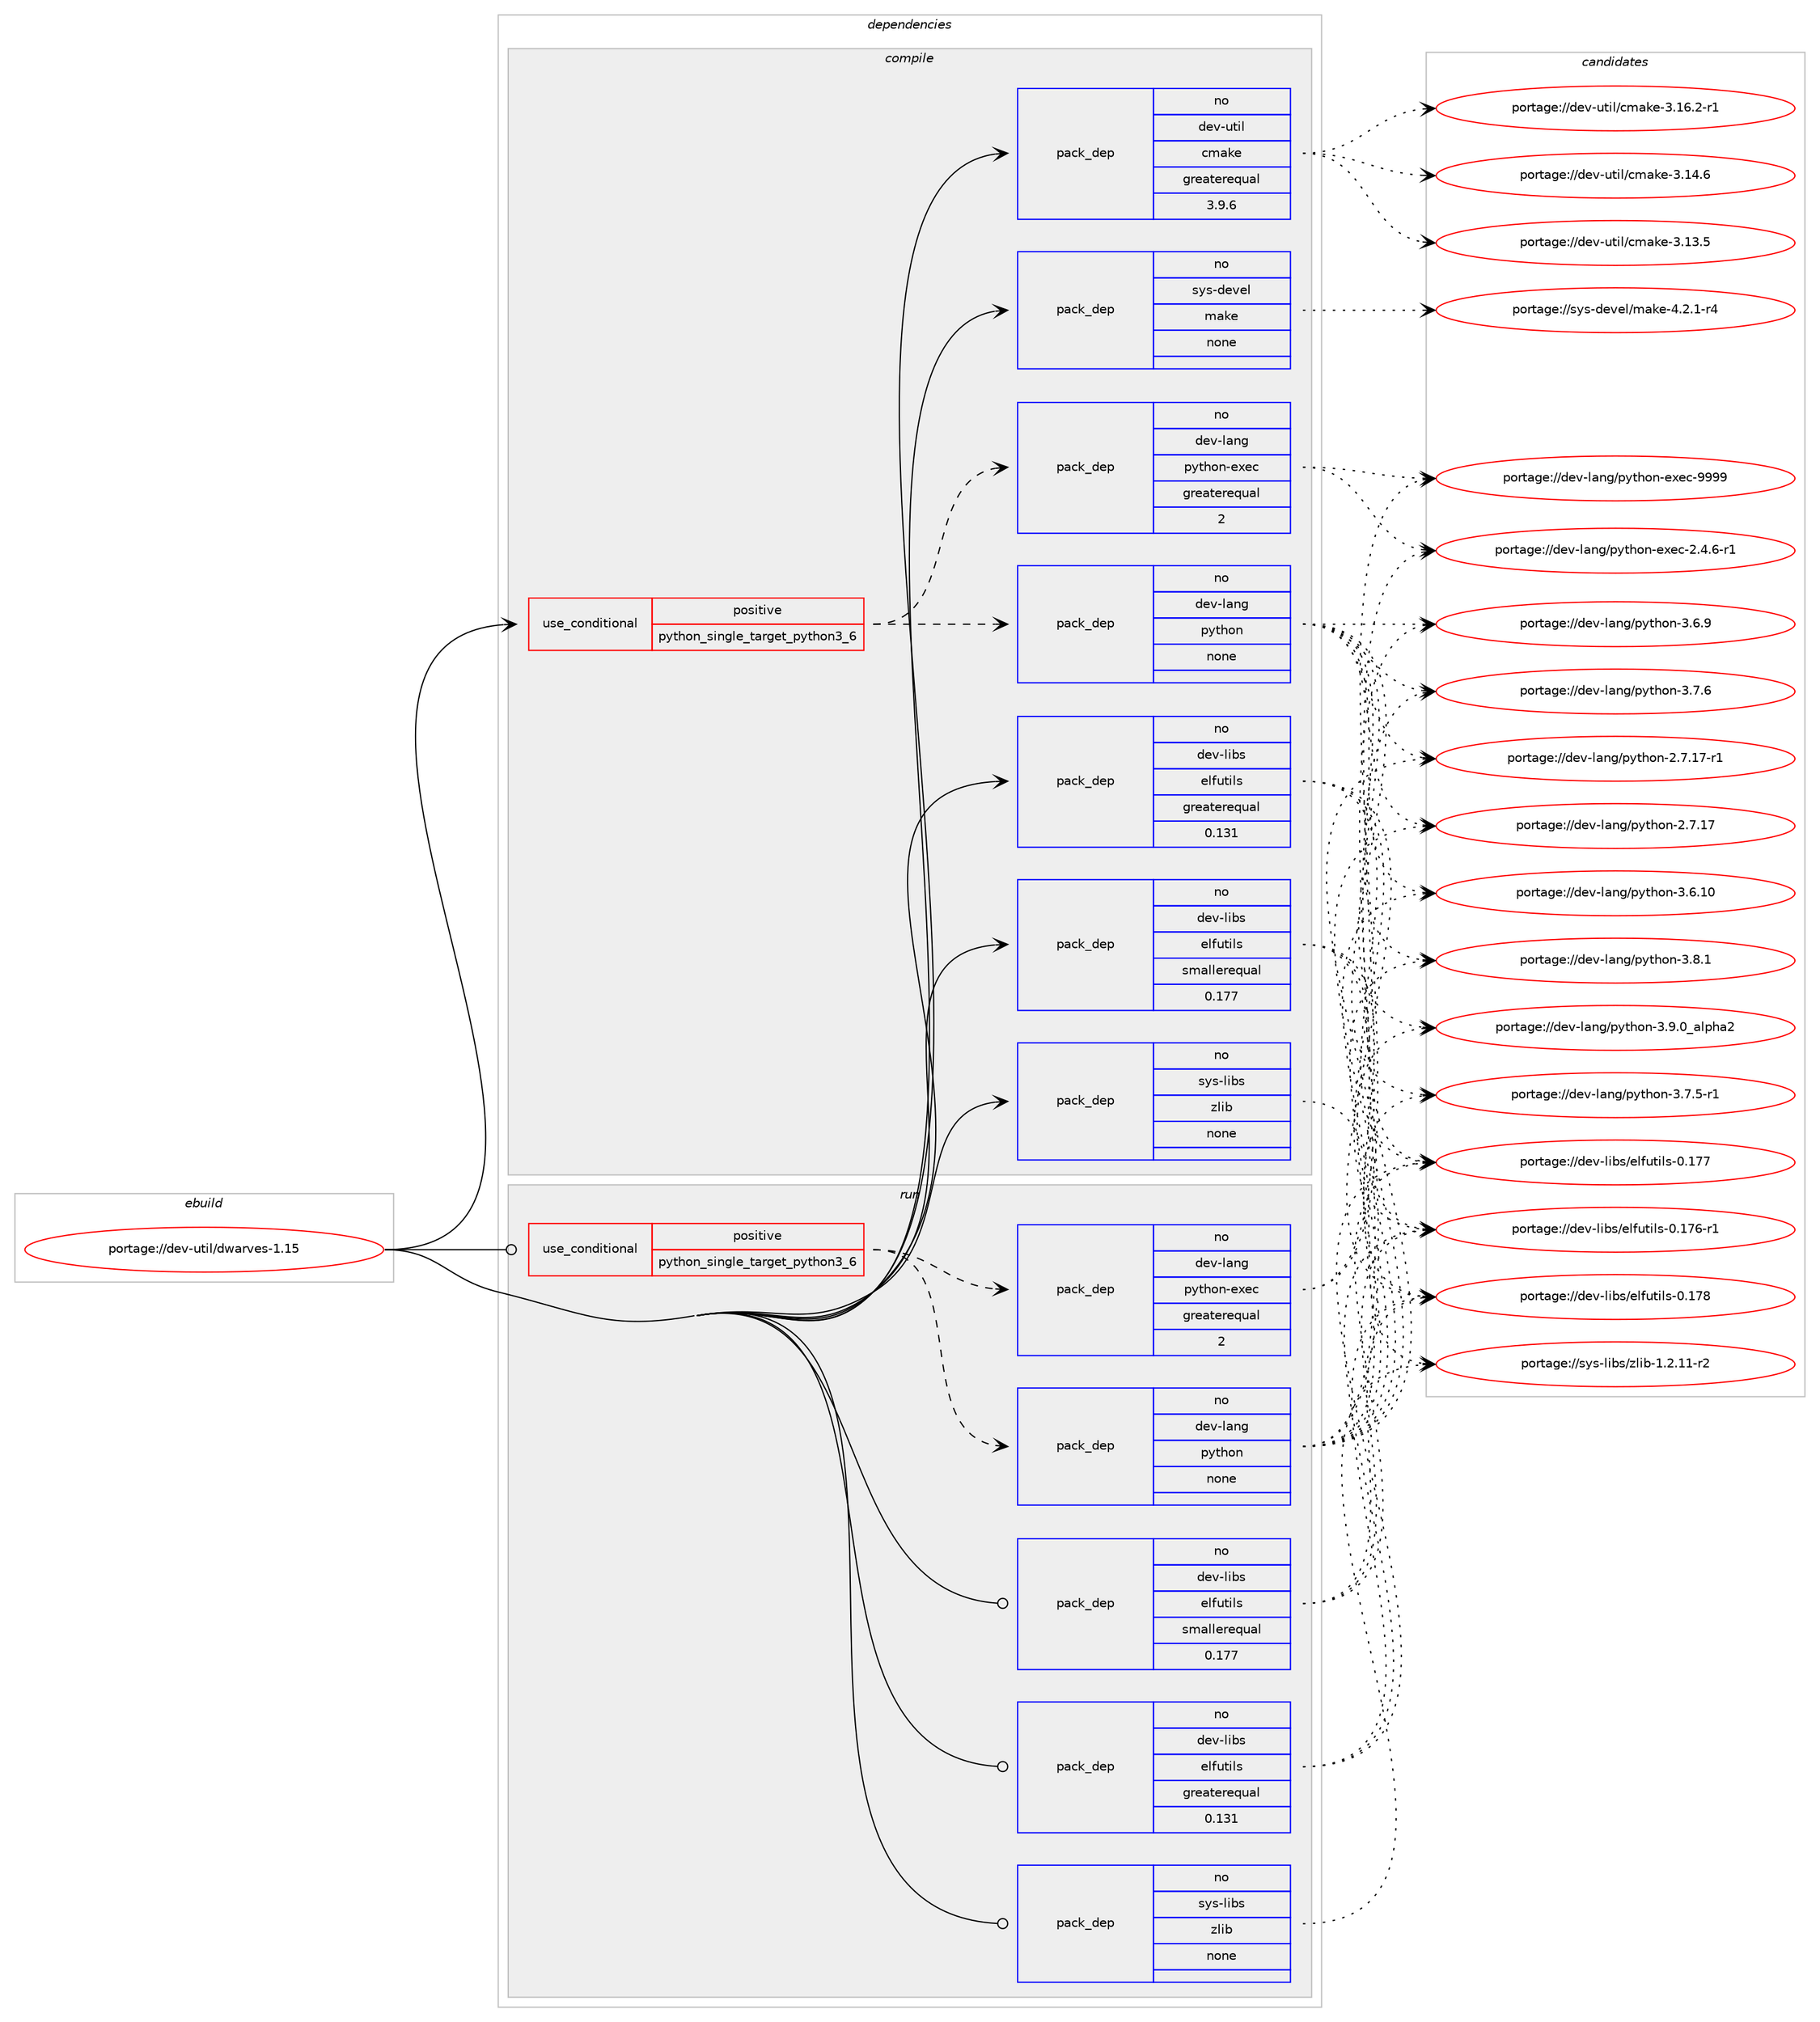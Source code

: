 digraph prolog {

# *************
# Graph options
# *************

newrank=true;
concentrate=true;
compound=true;
graph [rankdir=LR,fontname=Helvetica,fontsize=10,ranksep=1.5];#, ranksep=2.5, nodesep=0.2];
edge  [arrowhead=vee];
node  [fontname=Helvetica,fontsize=10];

# **********
# The ebuild
# **********

subgraph cluster_leftcol {
color=gray;
rank=same;
label=<<i>ebuild</i>>;
id [label="portage://dev-util/dwarves-1.15", color=red, width=4, href="../dev-util/dwarves-1.15.svg"];
}

# ****************
# The dependencies
# ****************

subgraph cluster_midcol {
color=gray;
label=<<i>dependencies</i>>;
subgraph cluster_compile {
fillcolor="#eeeeee";
style=filled;
label=<<i>compile</i>>;
subgraph cond62747 {
dependency302683 [label=<<TABLE BORDER="0" CELLBORDER="1" CELLSPACING="0" CELLPADDING="4"><TR><TD ROWSPAN="3" CELLPADDING="10">use_conditional</TD></TR><TR><TD>positive</TD></TR><TR><TD>python_single_target_python3_6</TD></TR></TABLE>>, shape=none, color=red];
subgraph pack235281 {
dependency302684 [label=<<TABLE BORDER="0" CELLBORDER="1" CELLSPACING="0" CELLPADDING="4" WIDTH="220"><TR><TD ROWSPAN="6" CELLPADDING="30">pack_dep</TD></TR><TR><TD WIDTH="110">no</TD></TR><TR><TD>dev-lang</TD></TR><TR><TD>python</TD></TR><TR><TD>none</TD></TR><TR><TD></TD></TR></TABLE>>, shape=none, color=blue];
}
dependency302683:e -> dependency302684:w [weight=20,style="dashed",arrowhead="vee"];
subgraph pack235282 {
dependency302685 [label=<<TABLE BORDER="0" CELLBORDER="1" CELLSPACING="0" CELLPADDING="4" WIDTH="220"><TR><TD ROWSPAN="6" CELLPADDING="30">pack_dep</TD></TR><TR><TD WIDTH="110">no</TD></TR><TR><TD>dev-lang</TD></TR><TR><TD>python-exec</TD></TR><TR><TD>greaterequal</TD></TR><TR><TD>2</TD></TR></TABLE>>, shape=none, color=blue];
}
dependency302683:e -> dependency302685:w [weight=20,style="dashed",arrowhead="vee"];
}
id:e -> dependency302683:w [weight=20,style="solid",arrowhead="vee"];
subgraph pack235283 {
dependency302686 [label=<<TABLE BORDER="0" CELLBORDER="1" CELLSPACING="0" CELLPADDING="4" WIDTH="220"><TR><TD ROWSPAN="6" CELLPADDING="30">pack_dep</TD></TR><TR><TD WIDTH="110">no</TD></TR><TR><TD>dev-libs</TD></TR><TR><TD>elfutils</TD></TR><TR><TD>greaterequal</TD></TR><TR><TD>0.131</TD></TR></TABLE>>, shape=none, color=blue];
}
id:e -> dependency302686:w [weight=20,style="solid",arrowhead="vee"];
subgraph pack235284 {
dependency302687 [label=<<TABLE BORDER="0" CELLBORDER="1" CELLSPACING="0" CELLPADDING="4" WIDTH="220"><TR><TD ROWSPAN="6" CELLPADDING="30">pack_dep</TD></TR><TR><TD WIDTH="110">no</TD></TR><TR><TD>dev-libs</TD></TR><TR><TD>elfutils</TD></TR><TR><TD>smallerequal</TD></TR><TR><TD>0.177</TD></TR></TABLE>>, shape=none, color=blue];
}
id:e -> dependency302687:w [weight=20,style="solid",arrowhead="vee"];
subgraph pack235285 {
dependency302688 [label=<<TABLE BORDER="0" CELLBORDER="1" CELLSPACING="0" CELLPADDING="4" WIDTH="220"><TR><TD ROWSPAN="6" CELLPADDING="30">pack_dep</TD></TR><TR><TD WIDTH="110">no</TD></TR><TR><TD>dev-util</TD></TR><TR><TD>cmake</TD></TR><TR><TD>greaterequal</TD></TR><TR><TD>3.9.6</TD></TR></TABLE>>, shape=none, color=blue];
}
id:e -> dependency302688:w [weight=20,style="solid",arrowhead="vee"];
subgraph pack235286 {
dependency302689 [label=<<TABLE BORDER="0" CELLBORDER="1" CELLSPACING="0" CELLPADDING="4" WIDTH="220"><TR><TD ROWSPAN="6" CELLPADDING="30">pack_dep</TD></TR><TR><TD WIDTH="110">no</TD></TR><TR><TD>sys-devel</TD></TR><TR><TD>make</TD></TR><TR><TD>none</TD></TR><TR><TD></TD></TR></TABLE>>, shape=none, color=blue];
}
id:e -> dependency302689:w [weight=20,style="solid",arrowhead="vee"];
subgraph pack235287 {
dependency302690 [label=<<TABLE BORDER="0" CELLBORDER="1" CELLSPACING="0" CELLPADDING="4" WIDTH="220"><TR><TD ROWSPAN="6" CELLPADDING="30">pack_dep</TD></TR><TR><TD WIDTH="110">no</TD></TR><TR><TD>sys-libs</TD></TR><TR><TD>zlib</TD></TR><TR><TD>none</TD></TR><TR><TD></TD></TR></TABLE>>, shape=none, color=blue];
}
id:e -> dependency302690:w [weight=20,style="solid",arrowhead="vee"];
}
subgraph cluster_compileandrun {
fillcolor="#eeeeee";
style=filled;
label=<<i>compile and run</i>>;
}
subgraph cluster_run {
fillcolor="#eeeeee";
style=filled;
label=<<i>run</i>>;
subgraph cond62748 {
dependency302691 [label=<<TABLE BORDER="0" CELLBORDER="1" CELLSPACING="0" CELLPADDING="4"><TR><TD ROWSPAN="3" CELLPADDING="10">use_conditional</TD></TR><TR><TD>positive</TD></TR><TR><TD>python_single_target_python3_6</TD></TR></TABLE>>, shape=none, color=red];
subgraph pack235288 {
dependency302692 [label=<<TABLE BORDER="0" CELLBORDER="1" CELLSPACING="0" CELLPADDING="4" WIDTH="220"><TR><TD ROWSPAN="6" CELLPADDING="30">pack_dep</TD></TR><TR><TD WIDTH="110">no</TD></TR><TR><TD>dev-lang</TD></TR><TR><TD>python</TD></TR><TR><TD>none</TD></TR><TR><TD></TD></TR></TABLE>>, shape=none, color=blue];
}
dependency302691:e -> dependency302692:w [weight=20,style="dashed",arrowhead="vee"];
subgraph pack235289 {
dependency302693 [label=<<TABLE BORDER="0" CELLBORDER="1" CELLSPACING="0" CELLPADDING="4" WIDTH="220"><TR><TD ROWSPAN="6" CELLPADDING="30">pack_dep</TD></TR><TR><TD WIDTH="110">no</TD></TR><TR><TD>dev-lang</TD></TR><TR><TD>python-exec</TD></TR><TR><TD>greaterequal</TD></TR><TR><TD>2</TD></TR></TABLE>>, shape=none, color=blue];
}
dependency302691:e -> dependency302693:w [weight=20,style="dashed",arrowhead="vee"];
}
id:e -> dependency302691:w [weight=20,style="solid",arrowhead="odot"];
subgraph pack235290 {
dependency302694 [label=<<TABLE BORDER="0" CELLBORDER="1" CELLSPACING="0" CELLPADDING="4" WIDTH="220"><TR><TD ROWSPAN="6" CELLPADDING="30">pack_dep</TD></TR><TR><TD WIDTH="110">no</TD></TR><TR><TD>dev-libs</TD></TR><TR><TD>elfutils</TD></TR><TR><TD>greaterequal</TD></TR><TR><TD>0.131</TD></TR></TABLE>>, shape=none, color=blue];
}
id:e -> dependency302694:w [weight=20,style="solid",arrowhead="odot"];
subgraph pack235291 {
dependency302695 [label=<<TABLE BORDER="0" CELLBORDER="1" CELLSPACING="0" CELLPADDING="4" WIDTH="220"><TR><TD ROWSPAN="6" CELLPADDING="30">pack_dep</TD></TR><TR><TD WIDTH="110">no</TD></TR><TR><TD>dev-libs</TD></TR><TR><TD>elfutils</TD></TR><TR><TD>smallerequal</TD></TR><TR><TD>0.177</TD></TR></TABLE>>, shape=none, color=blue];
}
id:e -> dependency302695:w [weight=20,style="solid",arrowhead="odot"];
subgraph pack235292 {
dependency302696 [label=<<TABLE BORDER="0" CELLBORDER="1" CELLSPACING="0" CELLPADDING="4" WIDTH="220"><TR><TD ROWSPAN="6" CELLPADDING="30">pack_dep</TD></TR><TR><TD WIDTH="110">no</TD></TR><TR><TD>sys-libs</TD></TR><TR><TD>zlib</TD></TR><TR><TD>none</TD></TR><TR><TD></TD></TR></TABLE>>, shape=none, color=blue];
}
id:e -> dependency302696:w [weight=20,style="solid",arrowhead="odot"];
}
}

# **************
# The candidates
# **************

subgraph cluster_choices {
rank=same;
color=gray;
label=<<i>candidates</i>>;

subgraph choice235281 {
color=black;
nodesep=1;
choice10010111845108971101034711212111610411111045514657464895971081121049750 [label="portage://dev-lang/python-3.9.0_alpha2", color=red, width=4,href="../dev-lang/python-3.9.0_alpha2.svg"];
choice100101118451089711010347112121116104111110455146564649 [label="portage://dev-lang/python-3.8.1", color=red, width=4,href="../dev-lang/python-3.8.1.svg"];
choice100101118451089711010347112121116104111110455146554654 [label="portage://dev-lang/python-3.7.6", color=red, width=4,href="../dev-lang/python-3.7.6.svg"];
choice1001011184510897110103471121211161041111104551465546534511449 [label="portage://dev-lang/python-3.7.5-r1", color=red, width=4,href="../dev-lang/python-3.7.5-r1.svg"];
choice100101118451089711010347112121116104111110455146544657 [label="portage://dev-lang/python-3.6.9", color=red, width=4,href="../dev-lang/python-3.6.9.svg"];
choice10010111845108971101034711212111610411111045514654464948 [label="portage://dev-lang/python-3.6.10", color=red, width=4,href="../dev-lang/python-3.6.10.svg"];
choice100101118451089711010347112121116104111110455046554649554511449 [label="portage://dev-lang/python-2.7.17-r1", color=red, width=4,href="../dev-lang/python-2.7.17-r1.svg"];
choice10010111845108971101034711212111610411111045504655464955 [label="portage://dev-lang/python-2.7.17", color=red, width=4,href="../dev-lang/python-2.7.17.svg"];
dependency302684:e -> choice10010111845108971101034711212111610411111045514657464895971081121049750:w [style=dotted,weight="100"];
dependency302684:e -> choice100101118451089711010347112121116104111110455146564649:w [style=dotted,weight="100"];
dependency302684:e -> choice100101118451089711010347112121116104111110455146554654:w [style=dotted,weight="100"];
dependency302684:e -> choice1001011184510897110103471121211161041111104551465546534511449:w [style=dotted,weight="100"];
dependency302684:e -> choice100101118451089711010347112121116104111110455146544657:w [style=dotted,weight="100"];
dependency302684:e -> choice10010111845108971101034711212111610411111045514654464948:w [style=dotted,weight="100"];
dependency302684:e -> choice100101118451089711010347112121116104111110455046554649554511449:w [style=dotted,weight="100"];
dependency302684:e -> choice10010111845108971101034711212111610411111045504655464955:w [style=dotted,weight="100"];
}
subgraph choice235282 {
color=black;
nodesep=1;
choice10010111845108971101034711212111610411111045101120101994557575757 [label="portage://dev-lang/python-exec-9999", color=red, width=4,href="../dev-lang/python-exec-9999.svg"];
choice10010111845108971101034711212111610411111045101120101994550465246544511449 [label="portage://dev-lang/python-exec-2.4.6-r1", color=red, width=4,href="../dev-lang/python-exec-2.4.6-r1.svg"];
dependency302685:e -> choice10010111845108971101034711212111610411111045101120101994557575757:w [style=dotted,weight="100"];
dependency302685:e -> choice10010111845108971101034711212111610411111045101120101994550465246544511449:w [style=dotted,weight="100"];
}
subgraph choice235283 {
color=black;
nodesep=1;
choice100101118451081059811547101108102117116105108115454846495556 [label="portage://dev-libs/elfutils-0.178", color=red, width=4,href="../dev-libs/elfutils-0.178.svg"];
choice100101118451081059811547101108102117116105108115454846495555 [label="portage://dev-libs/elfutils-0.177", color=red, width=4,href="../dev-libs/elfutils-0.177.svg"];
choice1001011184510810598115471011081021171161051081154548464955544511449 [label="portage://dev-libs/elfutils-0.176-r1", color=red, width=4,href="../dev-libs/elfutils-0.176-r1.svg"];
dependency302686:e -> choice100101118451081059811547101108102117116105108115454846495556:w [style=dotted,weight="100"];
dependency302686:e -> choice100101118451081059811547101108102117116105108115454846495555:w [style=dotted,weight="100"];
dependency302686:e -> choice1001011184510810598115471011081021171161051081154548464955544511449:w [style=dotted,weight="100"];
}
subgraph choice235284 {
color=black;
nodesep=1;
choice100101118451081059811547101108102117116105108115454846495556 [label="portage://dev-libs/elfutils-0.178", color=red, width=4,href="../dev-libs/elfutils-0.178.svg"];
choice100101118451081059811547101108102117116105108115454846495555 [label="portage://dev-libs/elfutils-0.177", color=red, width=4,href="../dev-libs/elfutils-0.177.svg"];
choice1001011184510810598115471011081021171161051081154548464955544511449 [label="portage://dev-libs/elfutils-0.176-r1", color=red, width=4,href="../dev-libs/elfutils-0.176-r1.svg"];
dependency302687:e -> choice100101118451081059811547101108102117116105108115454846495556:w [style=dotted,weight="100"];
dependency302687:e -> choice100101118451081059811547101108102117116105108115454846495555:w [style=dotted,weight="100"];
dependency302687:e -> choice1001011184510810598115471011081021171161051081154548464955544511449:w [style=dotted,weight="100"];
}
subgraph choice235285 {
color=black;
nodesep=1;
choice10010111845117116105108479910997107101455146495446504511449 [label="portage://dev-util/cmake-3.16.2-r1", color=red, width=4,href="../dev-util/cmake-3.16.2-r1.svg"];
choice1001011184511711610510847991099710710145514649524654 [label="portage://dev-util/cmake-3.14.6", color=red, width=4,href="../dev-util/cmake-3.14.6.svg"];
choice1001011184511711610510847991099710710145514649514653 [label="portage://dev-util/cmake-3.13.5", color=red, width=4,href="../dev-util/cmake-3.13.5.svg"];
dependency302688:e -> choice10010111845117116105108479910997107101455146495446504511449:w [style=dotted,weight="100"];
dependency302688:e -> choice1001011184511711610510847991099710710145514649524654:w [style=dotted,weight="100"];
dependency302688:e -> choice1001011184511711610510847991099710710145514649514653:w [style=dotted,weight="100"];
}
subgraph choice235286 {
color=black;
nodesep=1;
choice1151211154510010111810110847109971071014552465046494511452 [label="portage://sys-devel/make-4.2.1-r4", color=red, width=4,href="../sys-devel/make-4.2.1-r4.svg"];
dependency302689:e -> choice1151211154510010111810110847109971071014552465046494511452:w [style=dotted,weight="100"];
}
subgraph choice235287 {
color=black;
nodesep=1;
choice11512111545108105981154712210810598454946504649494511450 [label="portage://sys-libs/zlib-1.2.11-r2", color=red, width=4,href="../sys-libs/zlib-1.2.11-r2.svg"];
dependency302690:e -> choice11512111545108105981154712210810598454946504649494511450:w [style=dotted,weight="100"];
}
subgraph choice235288 {
color=black;
nodesep=1;
choice10010111845108971101034711212111610411111045514657464895971081121049750 [label="portage://dev-lang/python-3.9.0_alpha2", color=red, width=4,href="../dev-lang/python-3.9.0_alpha2.svg"];
choice100101118451089711010347112121116104111110455146564649 [label="portage://dev-lang/python-3.8.1", color=red, width=4,href="../dev-lang/python-3.8.1.svg"];
choice100101118451089711010347112121116104111110455146554654 [label="portage://dev-lang/python-3.7.6", color=red, width=4,href="../dev-lang/python-3.7.6.svg"];
choice1001011184510897110103471121211161041111104551465546534511449 [label="portage://dev-lang/python-3.7.5-r1", color=red, width=4,href="../dev-lang/python-3.7.5-r1.svg"];
choice100101118451089711010347112121116104111110455146544657 [label="portage://dev-lang/python-3.6.9", color=red, width=4,href="../dev-lang/python-3.6.9.svg"];
choice10010111845108971101034711212111610411111045514654464948 [label="portage://dev-lang/python-3.6.10", color=red, width=4,href="../dev-lang/python-3.6.10.svg"];
choice100101118451089711010347112121116104111110455046554649554511449 [label="portage://dev-lang/python-2.7.17-r1", color=red, width=4,href="../dev-lang/python-2.7.17-r1.svg"];
choice10010111845108971101034711212111610411111045504655464955 [label="portage://dev-lang/python-2.7.17", color=red, width=4,href="../dev-lang/python-2.7.17.svg"];
dependency302692:e -> choice10010111845108971101034711212111610411111045514657464895971081121049750:w [style=dotted,weight="100"];
dependency302692:e -> choice100101118451089711010347112121116104111110455146564649:w [style=dotted,weight="100"];
dependency302692:e -> choice100101118451089711010347112121116104111110455146554654:w [style=dotted,weight="100"];
dependency302692:e -> choice1001011184510897110103471121211161041111104551465546534511449:w [style=dotted,weight="100"];
dependency302692:e -> choice100101118451089711010347112121116104111110455146544657:w [style=dotted,weight="100"];
dependency302692:e -> choice10010111845108971101034711212111610411111045514654464948:w [style=dotted,weight="100"];
dependency302692:e -> choice100101118451089711010347112121116104111110455046554649554511449:w [style=dotted,weight="100"];
dependency302692:e -> choice10010111845108971101034711212111610411111045504655464955:w [style=dotted,weight="100"];
}
subgraph choice235289 {
color=black;
nodesep=1;
choice10010111845108971101034711212111610411111045101120101994557575757 [label="portage://dev-lang/python-exec-9999", color=red, width=4,href="../dev-lang/python-exec-9999.svg"];
choice10010111845108971101034711212111610411111045101120101994550465246544511449 [label="portage://dev-lang/python-exec-2.4.6-r1", color=red, width=4,href="../dev-lang/python-exec-2.4.6-r1.svg"];
dependency302693:e -> choice10010111845108971101034711212111610411111045101120101994557575757:w [style=dotted,weight="100"];
dependency302693:e -> choice10010111845108971101034711212111610411111045101120101994550465246544511449:w [style=dotted,weight="100"];
}
subgraph choice235290 {
color=black;
nodesep=1;
choice100101118451081059811547101108102117116105108115454846495556 [label="portage://dev-libs/elfutils-0.178", color=red, width=4,href="../dev-libs/elfutils-0.178.svg"];
choice100101118451081059811547101108102117116105108115454846495555 [label="portage://dev-libs/elfutils-0.177", color=red, width=4,href="../dev-libs/elfutils-0.177.svg"];
choice1001011184510810598115471011081021171161051081154548464955544511449 [label="portage://dev-libs/elfutils-0.176-r1", color=red, width=4,href="../dev-libs/elfutils-0.176-r1.svg"];
dependency302694:e -> choice100101118451081059811547101108102117116105108115454846495556:w [style=dotted,weight="100"];
dependency302694:e -> choice100101118451081059811547101108102117116105108115454846495555:w [style=dotted,weight="100"];
dependency302694:e -> choice1001011184510810598115471011081021171161051081154548464955544511449:w [style=dotted,weight="100"];
}
subgraph choice235291 {
color=black;
nodesep=1;
choice100101118451081059811547101108102117116105108115454846495556 [label="portage://dev-libs/elfutils-0.178", color=red, width=4,href="../dev-libs/elfutils-0.178.svg"];
choice100101118451081059811547101108102117116105108115454846495555 [label="portage://dev-libs/elfutils-0.177", color=red, width=4,href="../dev-libs/elfutils-0.177.svg"];
choice1001011184510810598115471011081021171161051081154548464955544511449 [label="portage://dev-libs/elfutils-0.176-r1", color=red, width=4,href="../dev-libs/elfutils-0.176-r1.svg"];
dependency302695:e -> choice100101118451081059811547101108102117116105108115454846495556:w [style=dotted,weight="100"];
dependency302695:e -> choice100101118451081059811547101108102117116105108115454846495555:w [style=dotted,weight="100"];
dependency302695:e -> choice1001011184510810598115471011081021171161051081154548464955544511449:w [style=dotted,weight="100"];
}
subgraph choice235292 {
color=black;
nodesep=1;
choice11512111545108105981154712210810598454946504649494511450 [label="portage://sys-libs/zlib-1.2.11-r2", color=red, width=4,href="../sys-libs/zlib-1.2.11-r2.svg"];
dependency302696:e -> choice11512111545108105981154712210810598454946504649494511450:w [style=dotted,weight="100"];
}
}

}
